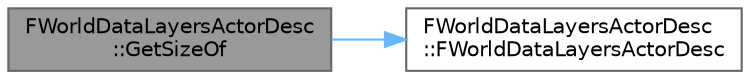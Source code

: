 digraph "FWorldDataLayersActorDesc::GetSizeOf"
{
 // INTERACTIVE_SVG=YES
 // LATEX_PDF_SIZE
  bgcolor="transparent";
  edge [fontname=Helvetica,fontsize=10,labelfontname=Helvetica,labelfontsize=10];
  node [fontname=Helvetica,fontsize=10,shape=box,height=0.2,width=0.4];
  rankdir="LR";
  Node1 [id="Node000001",label="FWorldDataLayersActorDesc\l::GetSizeOf",height=0.2,width=0.4,color="gray40", fillcolor="grey60", style="filled", fontcolor="black",tooltip=" "];
  Node1 -> Node2 [id="edge1_Node000001_Node000002",color="steelblue1",style="solid",tooltip=" "];
  Node2 [id="Node000002",label="FWorldDataLayersActorDesc\l::FWorldDataLayersActorDesc",height=0.2,width=0.4,color="grey40", fillcolor="white", style="filled",URL="$d5/dfd/classFWorldDataLayersActorDesc.html#a91300f5f62bcedbf46d9f9008e1888b2",tooltip=" "];
}

